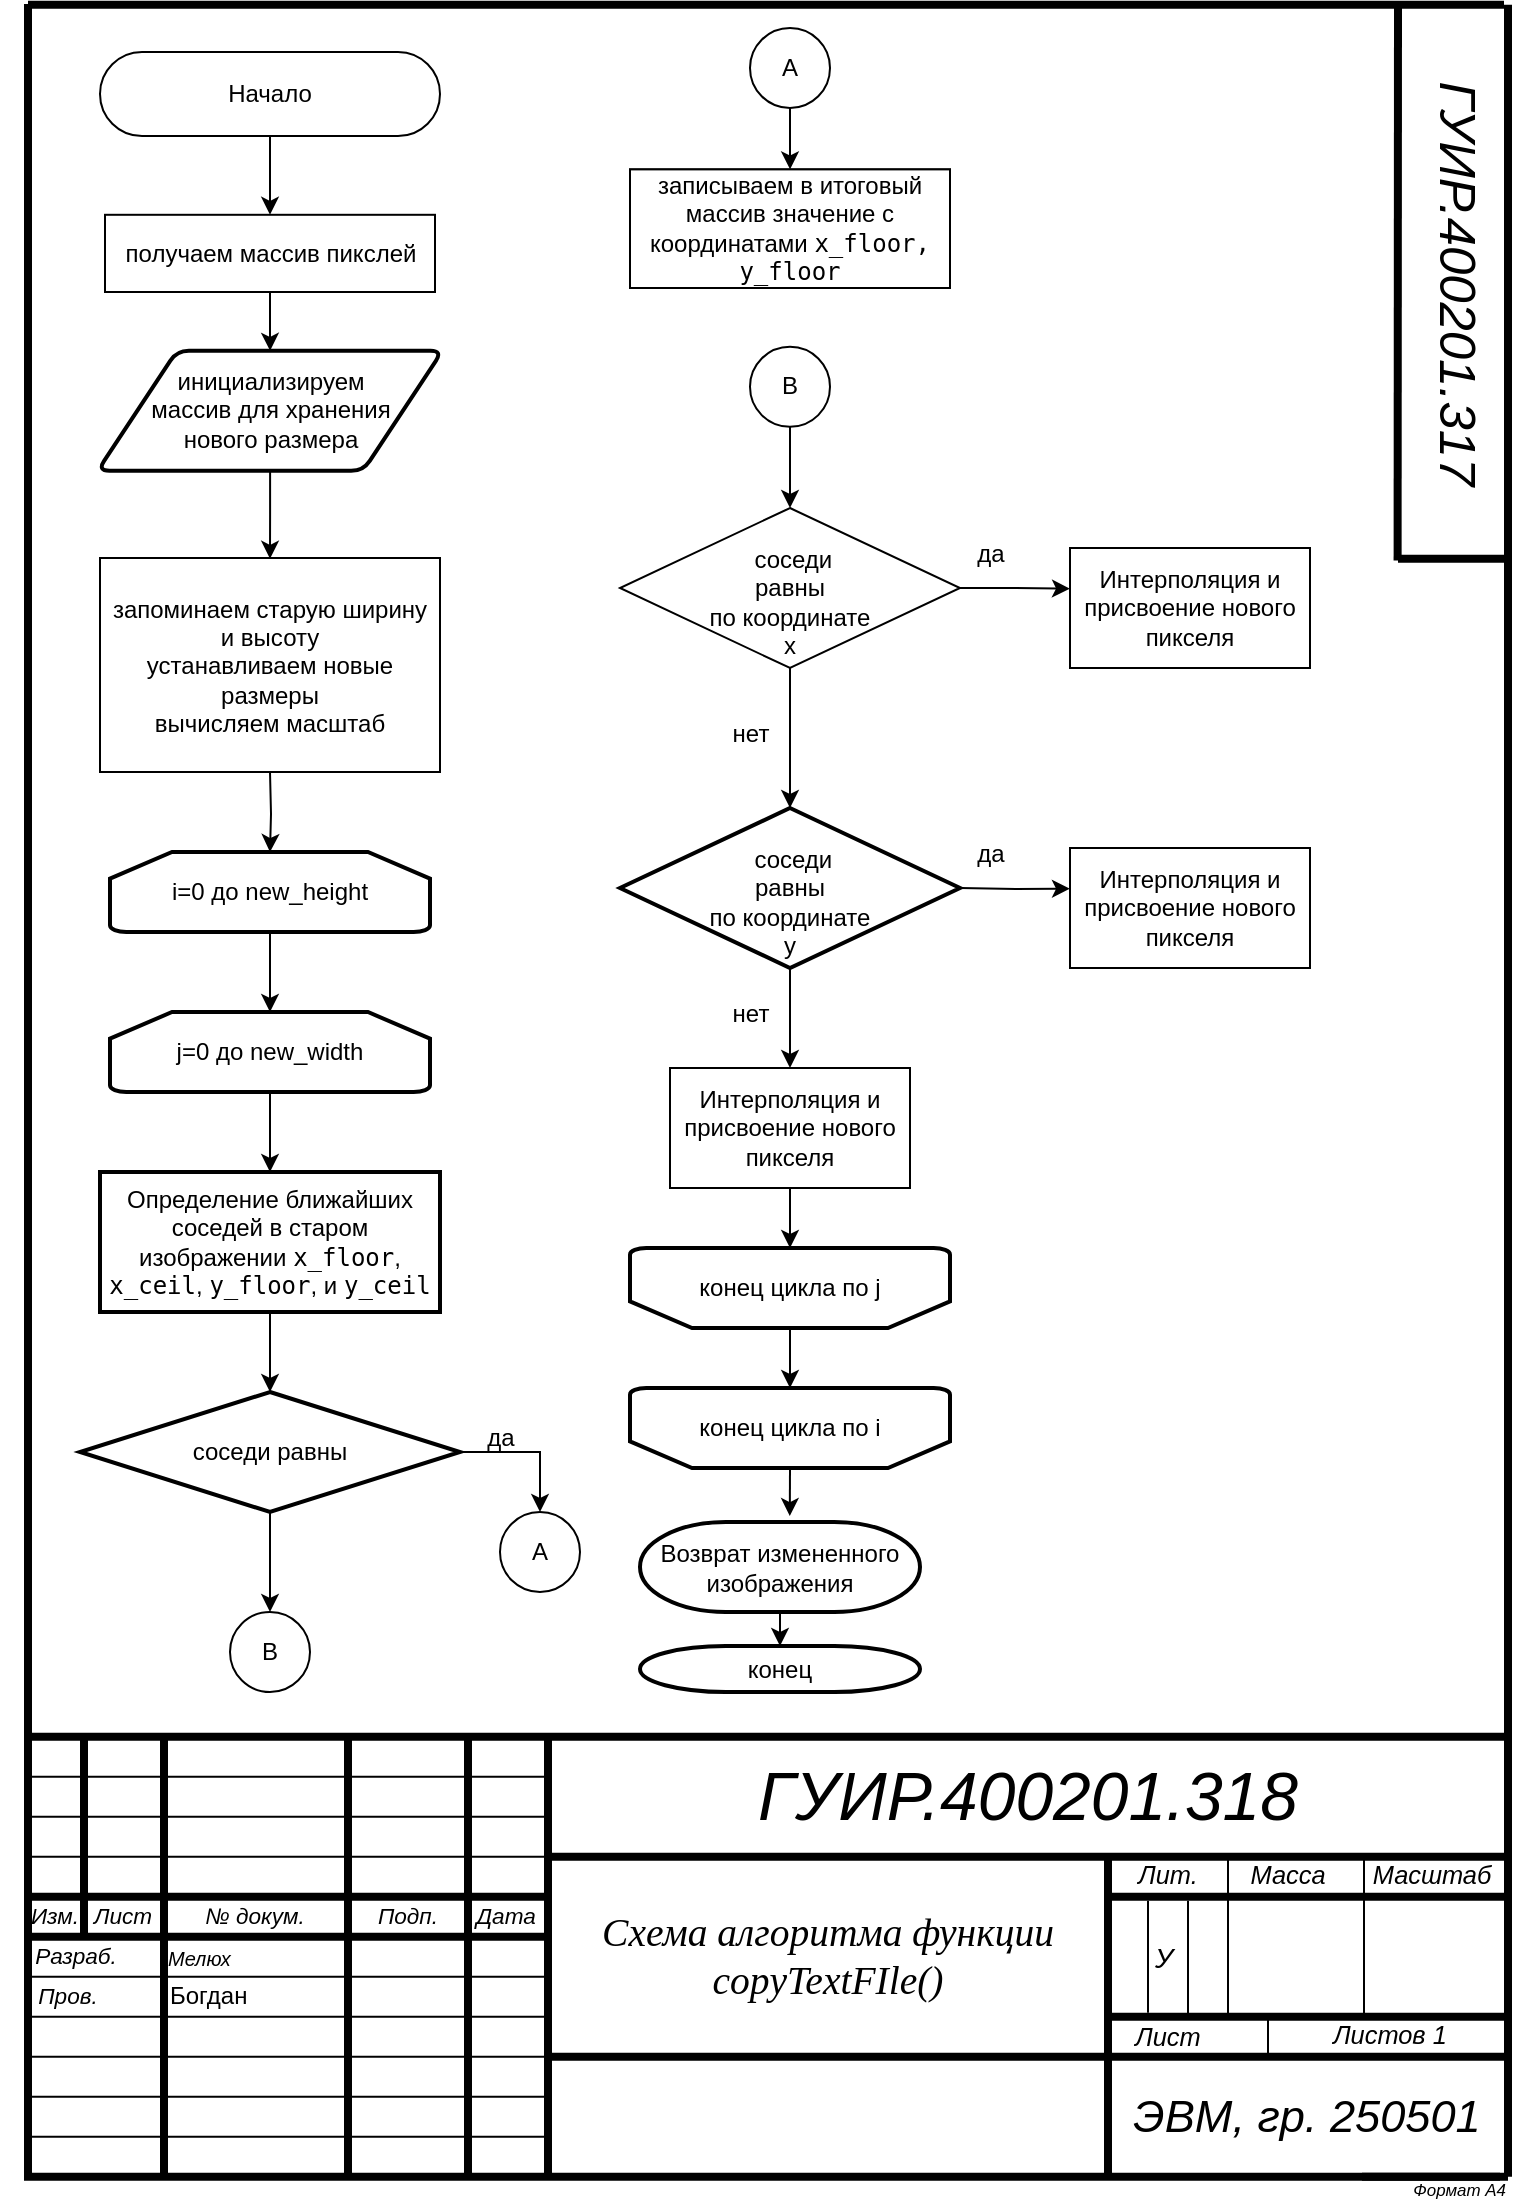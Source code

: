 <mxfile version="22.1.5" type="device">
  <diagram id="C5RBs43oDa-KdzZeNtuy" name="Page-1">
    <mxGraphModel dx="806" dy="1518" grid="1" gridSize="10" guides="1" tooltips="1" connect="1" arrows="1" fold="1" page="1" pageScale="1" pageWidth="827" pageHeight="1169" math="0" shadow="0">
      <root>
        <mxCell id="WIyWlLk6GJQsqaUBKTNV-0" />
        <mxCell id="WIyWlLk6GJQsqaUBKTNV-1" parent="WIyWlLk6GJQsqaUBKTNV-0" />
        <UserObject label="" tags="Фон" id="K28U4MVYTziw3p7p0cZl-0">
          <mxCell style="vsdxID=314;fillColor=#FFFFFF;gradientColor=none;shape=stencil(UzV2Ls5ILEhVNTIoLinKz04tz0wpyVA1dlE1MsrMy0gtyiwBslSNXVWNndPyi1LTi/JL81Ig/IJEkEoQKze/DGRCBUSfoYEBSI+RQSUq3w2iOCczD49iPErJVIjXektLPRMzfMqBDIQ/IUGELIceJkAhSHgauwIA);strokeColor=#000000;strokeWidth=4;spacingTop=-2;spacingBottom=-2;spacingLeft=-2;spacingRight=-2;points=[];labelBackgroundColor=#ffffff;rounded=0;html=1;whiteSpace=wrap;" vertex="1" parent="WIyWlLk6GJQsqaUBKTNV-1">
            <mxGeometry x="234" y="1092.4" width="740" height="220" as="geometry" />
          </mxCell>
        </UserObject>
        <UserObject label="" tags="Фон" id="K28U4MVYTziw3p7p0cZl-1">
          <mxCell style="vsdxID=315;fillColor=#FFFFFF;gradientColor=none;shape=stencil(fY9LDoAgDERP0z3SIyjeg0QUooJB/N1eSGMkJrib6bxpWsB61XJRwNkavBvVYbqgARvg3FitvAlRAQrAundeDd5ttiO/yEQmNbs9bTipx1KDsyt3LYGTsUWwYj/oExbgKN5r6JE8+14eR/Q1ihs=);strokeColor=#000000;strokeWidth=4;spacingTop=-2;spacingBottom=-2;spacingLeft=-2;spacingRight=-2;points=[];labelBackgroundColor=#ffffff;rounded=0;html=1;whiteSpace=wrap;" vertex="1" parent="WIyWlLk6GJQsqaUBKTNV-1">
            <mxGeometry x="494" y="1152.4" width="480" height="100" as="geometry" />
          </mxCell>
        </UserObject>
        <UserObject label="" tags="Фон" id="K28U4MVYTziw3p7p0cZl-2">
          <mxCell style="vsdxID=316;edgeStyle=none;startArrow=none;endArrow=none;startSize=3;endSize=3;strokeWidth=4;strokeColor=#000000;spacingTop=-2;spacingBottom=-2;spacingLeft=-2;spacingRight=-2;verticalAlign=middle;html=1;labelBackgroundColor=#ffffff;rounded=0;" edge="1" parent="WIyWlLk6GJQsqaUBKTNV-1">
            <mxGeometry relative="1" as="geometry">
              <Array as="points" />
              <mxPoint x="494" y="1252.4" as="sourcePoint" />
              <mxPoint x="494" y="1312.4" as="targetPoint" />
            </mxGeometry>
          </mxCell>
        </UserObject>
        <UserObject label="" tags="Фон" id="K28U4MVYTziw3p7p0cZl-3">
          <mxCell style="vsdxID=317;edgeStyle=none;startArrow=none;endArrow=none;startSize=3;endSize=3;strokeWidth=4;strokeColor=#000000;spacingTop=-2;spacingBottom=-2;spacingLeft=-2;spacingRight=-2;verticalAlign=middle;html=1;labelBackgroundColor=#ffffff;rounded=0;" edge="1" parent="WIyWlLk6GJQsqaUBKTNV-1">
            <mxGeometry relative="1" as="geometry">
              <Array as="points" />
              <mxPoint x="774" y="1152.4" as="sourcePoint" />
              <mxPoint x="774" y="1312.4" as="targetPoint" />
            </mxGeometry>
          </mxCell>
        </UserObject>
        <UserObject label="" tags="Фон" id="K28U4MVYTziw3p7p0cZl-4">
          <mxCell style="vsdxID=318;edgeStyle=none;startArrow=none;endArrow=none;startSize=3;endSize=3;strokeColor=#000000;spacingTop=-2;spacingBottom=-2;spacingLeft=-2;spacingRight=-2;verticalAlign=middle;html=1;labelBackgroundColor=#ffffff;rounded=0;" edge="1" parent="WIyWlLk6GJQsqaUBKTNV-1">
            <mxGeometry relative="1" as="geometry">
              <mxPoint as="offset" />
              <Array as="points" />
              <mxPoint x="234" y="1112.4" as="sourcePoint" />
              <mxPoint x="494" y="1112.4" as="targetPoint" />
            </mxGeometry>
          </mxCell>
        </UserObject>
        <UserObject label="" tags="Фон" id="K28U4MVYTziw3p7p0cZl-5">
          <mxCell style="vsdxID=319;edgeStyle=none;startArrow=none;endArrow=none;startSize=3;endSize=3;strokeColor=#000000;spacingTop=-2;spacingBottom=-2;spacingLeft=-2;spacingRight=-2;verticalAlign=middle;html=1;labelBackgroundColor=#ffffff;rounded=0;" edge="1" parent="WIyWlLk6GJQsqaUBKTNV-1">
            <mxGeometry relative="1" as="geometry">
              <mxPoint as="offset" />
              <Array as="points" />
              <mxPoint x="234" y="1132.4" as="sourcePoint" />
              <mxPoint x="494" y="1132.4" as="targetPoint" />
            </mxGeometry>
          </mxCell>
        </UserObject>
        <UserObject label="" tags="Фон" id="K28U4MVYTziw3p7p0cZl-6">
          <mxCell style="vsdxID=320;edgeStyle=none;startArrow=none;endArrow=none;startSize=3;endSize=3;strokeColor=#000000;spacingTop=-2;spacingBottom=-2;spacingLeft=-2;spacingRight=-2;verticalAlign=middle;html=1;labelBackgroundColor=#ffffff;rounded=0;" edge="1" parent="WIyWlLk6GJQsqaUBKTNV-1">
            <mxGeometry relative="1" as="geometry">
              <mxPoint as="offset" />
              <Array as="points" />
              <mxPoint x="234" y="1152.4" as="sourcePoint" />
              <mxPoint x="494" y="1152.4" as="targetPoint" />
            </mxGeometry>
          </mxCell>
        </UserObject>
        <UserObject label="" tags="Фон" id="K28U4MVYTziw3p7p0cZl-7">
          <mxCell style="vsdxID=321;edgeStyle=none;startArrow=none;endArrow=none;startSize=3;endSize=3;strokeWidth=4;strokeColor=#000000;spacingTop=-2;spacingBottom=-2;spacingLeft=-2;spacingRight=-2;verticalAlign=middle;html=1;labelBackgroundColor=#ffffff;rounded=0;" edge="1" parent="WIyWlLk6GJQsqaUBKTNV-1">
            <mxGeometry relative="1" as="geometry">
              <mxPoint as="offset" />
              <Array as="points" />
              <mxPoint x="234" y="1172.4" as="sourcePoint" />
              <mxPoint x="494" y="1172.4" as="targetPoint" />
            </mxGeometry>
          </mxCell>
        </UserObject>
        <UserObject label="" tags="Фон" id="K28U4MVYTziw3p7p0cZl-8">
          <mxCell style="vsdxID=322;edgeStyle=none;startArrow=none;endArrow=none;startSize=3;endSize=3;strokeColor=#000000;spacingTop=-2;spacingBottom=-2;spacingLeft=-2;spacingRight=-2;verticalAlign=middle;html=1;labelBackgroundColor=#ffffff;rounded=0;" edge="1" parent="WIyWlLk6GJQsqaUBKTNV-1">
            <mxGeometry relative="1" as="geometry">
              <mxPoint as="offset" />
              <Array as="points" />
              <mxPoint x="234" y="1212.4" as="sourcePoint" />
              <mxPoint x="494" y="1212.4" as="targetPoint" />
            </mxGeometry>
          </mxCell>
        </UserObject>
        <UserObject label="" tags="Фон" id="K28U4MVYTziw3p7p0cZl-9">
          <mxCell style="vsdxID=323;edgeStyle=none;startArrow=none;endArrow=none;startSize=3;endSize=3;strokeColor=#000000;spacingTop=-2;spacingBottom=-2;spacingLeft=-2;spacingRight=-2;verticalAlign=middle;html=1;labelBackgroundColor=#ffffff;rounded=0;" edge="1" parent="WIyWlLk6GJQsqaUBKTNV-1">
            <mxGeometry relative="1" as="geometry">
              <mxPoint as="offset" />
              <Array as="points" />
              <mxPoint x="234" y="1252.4" as="sourcePoint" />
              <mxPoint x="494" y="1252.4" as="targetPoint" />
            </mxGeometry>
          </mxCell>
        </UserObject>
        <UserObject label="" tags="Фон" id="K28U4MVYTziw3p7p0cZl-10">
          <mxCell style="vsdxID=324;edgeStyle=none;startArrow=none;endArrow=none;startSize=3;endSize=3;strokeWidth=4;strokeColor=#000000;spacingTop=-2;spacingBottom=-2;spacingLeft=-2;spacingRight=-2;verticalAlign=middle;html=1;labelBackgroundColor=#ffffff;rounded=0;" edge="1" parent="WIyWlLk6GJQsqaUBKTNV-1">
            <mxGeometry relative="1" as="geometry">
              <mxPoint as="offset" />
              <Array as="points" />
              <mxPoint x="234" y="1192.4" as="sourcePoint" />
              <mxPoint x="494" y="1192.4" as="targetPoint" />
            </mxGeometry>
          </mxCell>
        </UserObject>
        <UserObject label="" tags="Фон" id="K28U4MVYTziw3p7p0cZl-11">
          <mxCell style="vsdxID=325;edgeStyle=none;startArrow=none;endArrow=none;startSize=3;endSize=3;strokeColor=#000000;spacingTop=-2;spacingBottom=-2;spacingLeft=-2;spacingRight=-2;verticalAlign=middle;html=1;labelBackgroundColor=#ffffff;rounded=0;" edge="1" parent="WIyWlLk6GJQsqaUBKTNV-1">
            <mxGeometry relative="1" as="geometry">
              <mxPoint as="offset" />
              <Array as="points" />
              <mxPoint x="234" y="1232.4" as="sourcePoint" />
              <mxPoint x="494" y="1232.4" as="targetPoint" />
            </mxGeometry>
          </mxCell>
        </UserObject>
        <UserObject label="" tags="Фон" id="K28U4MVYTziw3p7p0cZl-12">
          <mxCell style="vsdxID=326;edgeStyle=none;startArrow=none;endArrow=none;startSize=3;endSize=3;strokeColor=#000000;spacingTop=-2;spacingBottom=-2;spacingLeft=-2;spacingRight=-2;verticalAlign=middle;html=1;labelBackgroundColor=#ffffff;rounded=0;" edge="1" parent="WIyWlLk6GJQsqaUBKTNV-1">
            <mxGeometry relative="1" as="geometry">
              <mxPoint as="offset" />
              <Array as="points" />
              <mxPoint x="234" y="1272.4" as="sourcePoint" />
              <mxPoint x="494" y="1272.4" as="targetPoint" />
            </mxGeometry>
          </mxCell>
        </UserObject>
        <UserObject label="" tags="Фон" id="K28U4MVYTziw3p7p0cZl-13">
          <mxCell style="vsdxID=327;edgeStyle=none;startArrow=none;endArrow=none;startSize=3;endSize=3;strokeColor=#000000;spacingTop=-2;spacingBottom=-2;spacingLeft=-2;spacingRight=-2;verticalAlign=middle;html=1;labelBackgroundColor=#ffffff;rounded=0;" edge="1" parent="WIyWlLk6GJQsqaUBKTNV-1">
            <mxGeometry relative="1" as="geometry">
              <mxPoint as="offset" />
              <Array as="points" />
              <mxPoint x="234" y="1292.4" as="sourcePoint" />
              <mxPoint x="494" y="1292.4" as="targetPoint" />
            </mxGeometry>
          </mxCell>
        </UserObject>
        <UserObject label="" tags="Фон" id="K28U4MVYTziw3p7p0cZl-14">
          <mxCell style="vsdxID=328;edgeStyle=none;startArrow=none;endArrow=none;startSize=3;endSize=3;strokeWidth=4;strokeColor=#000000;spacingTop=-2;spacingBottom=-2;spacingLeft=-2;spacingRight=-2;verticalAlign=middle;html=1;labelBackgroundColor=#ffffff;rounded=0;" edge="1" parent="WIyWlLk6GJQsqaUBKTNV-1">
            <mxGeometry relative="1" as="geometry">
              <Array as="points" />
              <mxPoint x="262" y="1092.4" as="sourcePoint" />
              <mxPoint x="262" y="1192.4" as="targetPoint" />
            </mxGeometry>
          </mxCell>
        </UserObject>
        <UserObject label="" tags="Фон" id="K28U4MVYTziw3p7p0cZl-15">
          <mxCell style="vsdxID=329;edgeStyle=none;startArrow=none;endArrow=none;startSize=3;endSize=3;strokeWidth=4;strokeColor=#000000;spacingTop=-2;spacingBottom=-2;spacingLeft=-2;spacingRight=-2;verticalAlign=middle;html=1;labelBackgroundColor=#ffffff;rounded=0;" edge="1" parent="WIyWlLk6GJQsqaUBKTNV-1">
            <mxGeometry relative="1" as="geometry">
              <Array as="points" />
              <mxPoint x="302" y="1092.4" as="sourcePoint" />
              <mxPoint x="302" y="1192.4" as="targetPoint" />
            </mxGeometry>
          </mxCell>
        </UserObject>
        <UserObject label="" tags="Фон" id="K28U4MVYTziw3p7p0cZl-16">
          <mxCell style="vsdxID=330;edgeStyle=none;startArrow=none;endArrow=none;startSize=3;endSize=3;strokeWidth=4;strokeColor=#000000;spacingTop=-2;spacingBottom=-2;spacingLeft=-2;spacingRight=-2;verticalAlign=middle;html=1;labelBackgroundColor=#ffffff;rounded=0;" edge="1" parent="WIyWlLk6GJQsqaUBKTNV-1">
            <mxGeometry relative="1" as="geometry">
              <Array as="points" />
              <mxPoint x="394" y="1092.4" as="sourcePoint" />
              <mxPoint x="394" y="1192.4" as="targetPoint" />
            </mxGeometry>
          </mxCell>
        </UserObject>
        <UserObject label="" tags="Фон" id="K28U4MVYTziw3p7p0cZl-17">
          <mxCell style="vsdxID=331;edgeStyle=none;startArrow=none;endArrow=none;startSize=3;endSize=3;strokeWidth=4;strokeColor=#000000;spacingTop=-2;spacingBottom=-2;spacingLeft=-2;spacingRight=-2;verticalAlign=middle;html=1;labelBackgroundColor=#ffffff;rounded=0;" edge="1" parent="WIyWlLk6GJQsqaUBKTNV-1">
            <mxGeometry relative="1" as="geometry">
              <Array as="points" />
              <mxPoint x="454" y="1092.4" as="sourcePoint" />
              <mxPoint x="454" y="1192.4" as="targetPoint" />
            </mxGeometry>
          </mxCell>
        </UserObject>
        <UserObject label="" tags="Фон" id="K28U4MVYTziw3p7p0cZl-18">
          <mxCell style="vsdxID=332;edgeStyle=none;startArrow=none;endArrow=none;startSize=3;endSize=3;strokeWidth=4;strokeColor=#000000;spacingTop=-2;spacingBottom=-2;spacingLeft=-2;spacingRight=-2;verticalAlign=middle;html=1;labelBackgroundColor=#ffffff;rounded=0;" edge="1" parent="WIyWlLk6GJQsqaUBKTNV-1">
            <mxGeometry relative="1" as="geometry">
              <Array as="points" />
              <mxPoint x="302" y="1192.4" as="sourcePoint" />
              <mxPoint x="302" y="1312.4" as="targetPoint" />
            </mxGeometry>
          </mxCell>
        </UserObject>
        <UserObject label="" tags="Фон" id="K28U4MVYTziw3p7p0cZl-19">
          <mxCell style="vsdxID=333;edgeStyle=none;startArrow=none;endArrow=none;startSize=3;endSize=3;strokeWidth=4;strokeColor=#000000;spacingTop=-2;spacingBottom=-2;spacingLeft=-2;spacingRight=-2;verticalAlign=middle;html=1;labelBackgroundColor=#ffffff;rounded=0;" edge="1" parent="WIyWlLk6GJQsqaUBKTNV-1">
            <mxGeometry relative="1" as="geometry">
              <Array as="points" />
              <mxPoint x="394" y="1192.4" as="sourcePoint" />
              <mxPoint x="394" y="1312.4" as="targetPoint" />
            </mxGeometry>
          </mxCell>
        </UserObject>
        <UserObject label="" tags="Фон" id="K28U4MVYTziw3p7p0cZl-20">
          <mxCell style="vsdxID=334;edgeStyle=none;startArrow=none;endArrow=none;startSize=3;endSize=3;strokeWidth=4;strokeColor=#000000;spacingTop=-2;spacingBottom=-2;spacingLeft=-2;spacingRight=-2;verticalAlign=middle;html=1;labelBackgroundColor=#ffffff;rounded=0;" edge="1" parent="WIyWlLk6GJQsqaUBKTNV-1">
            <mxGeometry relative="1" as="geometry">
              <Array as="points" />
              <mxPoint x="454" y="1192.4" as="sourcePoint" />
              <mxPoint x="454" y="1312.4" as="targetPoint" />
            </mxGeometry>
          </mxCell>
        </UserObject>
        <UserObject label="" tags="Фон" id="K28U4MVYTziw3p7p0cZl-21">
          <mxCell style="vsdxID=335;edgeStyle=none;startArrow=none;endArrow=none;startSize=3;endSize=3;strokeWidth=4;strokeColor=#000000;spacingTop=-2;spacingBottom=-2;spacingLeft=-2;spacingRight=-2;verticalAlign=middle;html=1;labelBackgroundColor=#ffffff;rounded=0;" edge="1" parent="WIyWlLk6GJQsqaUBKTNV-1">
            <mxGeometry relative="1" as="geometry">
              <mxPoint as="offset" />
              <Array as="points" />
              <mxPoint x="774" y="1172.4" as="sourcePoint" />
              <mxPoint x="974" y="1172.4" as="targetPoint" />
            </mxGeometry>
          </mxCell>
        </UserObject>
        <UserObject label="" tags="Фон" id="K28U4MVYTziw3p7p0cZl-22">
          <mxCell style="vsdxID=336;edgeStyle=none;startArrow=none;endArrow=none;startSize=3;endSize=3;strokeWidth=4;strokeColor=#000000;spacingTop=-2;spacingBottom=-2;spacingLeft=-2;spacingRight=-2;verticalAlign=middle;html=1;labelBackgroundColor=#ffffff;rounded=0;" edge="1" parent="WIyWlLk6GJQsqaUBKTNV-1">
            <mxGeometry relative="1" as="geometry">
              <mxPoint as="offset" />
              <Array as="points" />
              <mxPoint x="774" y="1232.4" as="sourcePoint" />
              <mxPoint x="974" y="1232.4" as="targetPoint" />
            </mxGeometry>
          </mxCell>
        </UserObject>
        <UserObject label="" tags="Фон" id="K28U4MVYTziw3p7p0cZl-23">
          <mxCell style="vsdxID=337;fillColor=#FFFFFF;gradientColor=none;shape=stencil(fY9LDoAgDERP0z3SIyjeg0QUooJB/N1eSGMkJrib6bxpWsB61XJRwNkavBvVYbqgARvg3FitvAlRAQrAundeDd5ttiO/yEQmNbs9bTipx1KDsyt3LYGTsUWwYj/oExbgKN5r6JE8+14eR/Q1ihs=);strokeColor=#000000;strokeWidth=4;spacingTop=-2;spacingBottom=-2;spacingLeft=-2;spacingRight=-2;points=[];labelBackgroundColor=#ffffff;rounded=0;html=1;whiteSpace=wrap;" vertex="1" parent="WIyWlLk6GJQsqaUBKTNV-1">
            <mxGeometry x="494" y="1092.4" width="480" height="60" as="geometry" />
          </mxCell>
        </UserObject>
        <UserObject label="&lt;div style=&quot;font-size: 1px&quot;&gt;&lt;font style=&quot;font-size:33.87px;font-family:Arial;color:#000000;direction:ltr;letter-spacing:0px;line-height:120%;opacity:1&quot;&gt;&lt;i&gt;ГУИР.400201&lt;/i&gt;&lt;/font&gt;&lt;font style=&quot;font-size:33.87px;font-family:Arial;color:#000000;direction:ltr;letter-spacing:0px;line-height:120%;opacity:1&quot;&gt;&lt;i&gt;.318&lt;/i&gt;&lt;/font&gt;&lt;font style=&quot;font-size:33.87px;font-family:Arial;color:#000000;direction:ltr;letter-spacing:0px;line-height:120%;opacity:1&quot;&gt;&lt;i&gt;&lt;br&gt;&lt;/i&gt;&lt;/font&gt;&lt;/div&gt;" tags="Фон" id="K28U4MVYTziw3p7p0cZl-24">
          <mxCell style="verticalAlign=middle;align=center;overflow=width;vsdxID=338;fillColor=none;gradientColor=none;shape=stencil(nZBLDoAgDERP0z3SIyjew0SURgSD+Lu9kMZoXLhwN9O+tukAlrNpJg1SzDH4QW/URgNYgZTkjA4UkwJUgGXng+6DX1zLfmoymdXo17xh5zmRJ6Q42BWCfc2oJfdAr+Yv+AP9Cb7OJ3H/2JG1HNGz/84klThPVCc=);strokeColor=none;spacingTop=-2;spacingBottom=-2;spacingLeft=-2;spacingRight=-2;points=[];labelBackgroundColor=none;rounded=0;html=1;whiteSpace=wrap;" vertex="1" parent="WIyWlLk6GJQsqaUBKTNV-1">
            <mxGeometry x="494" y="1092.4" width="480" height="60" as="geometry" />
          </mxCell>
        </UserObject>
        <UserObject label="&lt;div style=&quot;font-size: 1px&quot;&gt;&lt;font style=&quot;font-size:12.7px;font-family:Arial;color:#000000;direction:ltr;letter-spacing:0px;line-height:120%;opacity:1&quot;&gt;&lt;i&gt;Лит.&lt;br/&gt;&lt;/i&gt;&lt;/font&gt;&lt;/div&gt;" tags="Фон" id="K28U4MVYTziw3p7p0cZl-25">
          <mxCell style="verticalAlign=middle;align=center;overflow=width;vsdxID=339;fillColor=none;gradientColor=none;shape=stencil(nZBLDoAgDERP0z3SIyjew0SURgSD+Lu9kMZoXLhwN9O+tukAlrNpJg1SzDH4QW/URgNYgZTkjA4UkwJUgGXng+6DX1zLfmoymdXo17xh5zmRJ6Q42BWCfc2oJfdAr+Yv+AP9Cb7OJ3H/2JG1HNGz/84klThPVCc=);strokeColor=none;spacingTop=-2;spacingBottom=-2;spacingLeft=-2;spacingRight=-2;points=[];labelBackgroundColor=none;rounded=0;html=1;whiteSpace=wrap;" vertex="1" parent="WIyWlLk6GJQsqaUBKTNV-1">
            <mxGeometry x="774" y="1152.4" width="60" height="20" as="geometry" />
          </mxCell>
        </UserObject>
        <UserObject label="&lt;div style=&quot;font-size: 1px&quot;&gt;&lt;font style=&quot;font-size:12.7px;font-family:Arial;color:#000000;direction:ltr;letter-spacing:0px;line-height:120%;opacity:1&quot;&gt;&lt;i&gt;Масса&lt;br/&gt;&lt;/i&gt;&lt;/font&gt;&lt;/div&gt;" tags="Фон" id="K28U4MVYTziw3p7p0cZl-26">
          <mxCell style="verticalAlign=middle;align=center;overflow=width;vsdxID=340;fillColor=none;gradientColor=none;shape=stencil(nZBLDoAgDERP0z3SIyjew0SURgSD+Lu9kMZoXLhwN9O+tukAlrNpJg1SzDH4QW/URgNYgZTkjA4UkwJUgGXng+6DX1zLfmoymdXo17xh5zmRJ6Q42BWCfc2oJfdAr+Yv+AP9Cb7OJ3H/2JG1HNGz/84klThPVCc=);strokeColor=none;spacingTop=-2;spacingBottom=-2;spacingLeft=-2;spacingRight=-2;points=[];labelBackgroundColor=none;rounded=0;html=1;whiteSpace=wrap;" vertex="1" parent="WIyWlLk6GJQsqaUBKTNV-1">
            <mxGeometry x="834" y="1152.4" width="60" height="20" as="geometry" />
          </mxCell>
        </UserObject>
        <UserObject label="&lt;div style=&quot;font-size: 1px&quot;&gt;&lt;font style=&quot;font-size:12.7px;font-family:Arial;color:#000000;direction:ltr;letter-spacing:0px;line-height:120%;opacity:1&quot;&gt;&lt;i&gt;Масштаб&lt;br/&gt;&lt;/i&gt;&lt;/font&gt;&lt;/div&gt;" tags="Фон" id="K28U4MVYTziw3p7p0cZl-27">
          <mxCell style="verticalAlign=middle;align=center;overflow=width;vsdxID=341;fillColor=none;gradientColor=none;shape=stencil(nZBLDoAgDERP0z3SIyjew0SURgSD+Lu9kMZoXLhwN9O+tukAlrNpJg1SzDH4QW/URgNYgZTkjA4UkwJUgGXng+6DX1zLfmoymdXo17xh5zmRJ6Q42BWCfc2oJfdAr+Yv+AP9Cb7OJ3H/2JG1HNGz/84klThPVCc=);strokeColor=none;spacingTop=-2;spacingBottom=-2;spacingLeft=-2;spacingRight=-2;points=[];labelBackgroundColor=none;rounded=0;html=1;whiteSpace=wrap;" vertex="1" parent="WIyWlLk6GJQsqaUBKTNV-1">
            <mxGeometry x="896" y="1154.4" width="80" height="16" as="geometry" />
          </mxCell>
        </UserObject>
        <UserObject label="&lt;div style=&quot;font-size: 1px&quot;&gt;&lt;font style=&quot;font-size:12.7px;font-family:Arial;color:#000000;direction:ltr;letter-spacing:0px;line-height:120%;opacity:1&quot;&gt;&lt;i&gt;Лист&lt;/i&gt;&lt;/font&gt;&lt;font style=&quot;font-size:12.7px;font-family:Arial;color:#000000;direction:ltr;letter-spacing:0px;line-height:120%;opacity:1&quot;&gt;&lt;i&gt; &lt;/i&gt;&lt;/font&gt;&lt;font style=&quot;font-size:12.7px;font-family:Arial;color:#000000;direction:ltr;letter-spacing:0px;line-height:120%;opacity:1&quot;&gt;&lt;i&gt;&lt;br/&gt;&lt;/i&gt;&lt;/font&gt;&lt;/div&gt;" tags="Фон" id="K28U4MVYTziw3p7p0cZl-28">
          <mxCell style="verticalAlign=middle;align=center;overflow=width;vsdxID=343;fillColor=none;gradientColor=none;shape=stencil(nZBLDoAgDERP0z3SIyjew0SURgSD+Lu9kMZoXLhwN9O+tukAlrNpJg1SzDH4QW/URgNYgZTkjA4UkwJUgGXng+6DX1zLfmoymdXo17xh5zmRJ6Q42BWCfc2oJfdAr+Yv+AP9Cb7OJ3H/2JG1HNGz/84klThPVCc=);strokeColor=none;spacingTop=-2;spacingBottom=-2;spacingLeft=-2;spacingRight=-2;points=[];labelBackgroundColor=none;rounded=0;html=1;whiteSpace=wrap;" vertex="1" parent="WIyWlLk6GJQsqaUBKTNV-1">
            <mxGeometry x="774" y="1234.4" width="60" height="18" as="geometry" />
          </mxCell>
        </UserObject>
        <UserObject label="" tags="Фон" id="K28U4MVYTziw3p7p0cZl-29">
          <mxCell style="vsdxID=344;edgeStyle=none;startArrow=none;endArrow=none;startSize=3;endSize=3;strokeColor=#000000;spacingTop=-2;spacingBottom=-2;spacingLeft=-2;spacingRight=-2;verticalAlign=middle;html=1;labelBackgroundColor=#ffffff;rounded=0;" edge="1" parent="WIyWlLk6GJQsqaUBKTNV-1">
            <mxGeometry relative="1" as="geometry">
              <Array as="points" />
              <mxPoint x="902" y="1152.4" as="sourcePoint" />
              <mxPoint x="902" y="1232.4" as="targetPoint" />
            </mxGeometry>
          </mxCell>
        </UserObject>
        <UserObject label="" tags="Фон" id="K28U4MVYTziw3p7p0cZl-30">
          <mxCell style="vsdxID=345;edgeStyle=none;startArrow=none;endArrow=none;startSize=3;endSize=3;strokeColor=#000000;spacingTop=-2;spacingBottom=-2;spacingLeft=-2;spacingRight=-2;verticalAlign=middle;html=1;labelBackgroundColor=#ffffff;rounded=0;" edge="1" parent="WIyWlLk6GJQsqaUBKTNV-1">
            <mxGeometry relative="1" as="geometry">
              <Array as="points" />
              <mxPoint x="854" y="1232.4" as="sourcePoint" />
              <mxPoint x="854" y="1252.4" as="targetPoint" />
            </mxGeometry>
          </mxCell>
        </UserObject>
        <UserObject label="" tags="Фон" id="K28U4MVYTziw3p7p0cZl-31">
          <mxCell style="vsdxID=346;edgeStyle=none;startArrow=none;endArrow=none;startSize=3;endSize=3;strokeColor=#000000;spacingTop=-2;spacingBottom=-2;spacingLeft=-2;spacingRight=-2;verticalAlign=middle;html=1;labelBackgroundColor=#ffffff;rounded=0;" edge="1" parent="WIyWlLk6GJQsqaUBKTNV-1">
            <mxGeometry relative="1" as="geometry">
              <Array as="points" />
              <mxPoint x="834" y="1152.4" as="sourcePoint" />
              <mxPoint x="834" y="1232.4" as="targetPoint" />
            </mxGeometry>
          </mxCell>
        </UserObject>
        <UserObject label="&lt;div style=&quot;font-size: 1px&quot;&gt;&lt;font style=&quot;font-size:12.7px;font-family:Arial;color:#000000;direction:ltr;letter-spacing:0px;line-height:120%;opacity:1&quot;&gt;&lt;i&gt;Листов    &lt;/i&gt;&lt;/font&gt;&lt;font style=&quot;font-size:12.7px;font-family:Arial;color:#000000;direction:ltr;letter-spacing:0px;line-height:120%;opacity:1&quot;&gt;&lt;i&gt;1&lt;br/&gt;&lt;/i&gt;&lt;/font&gt;&lt;/div&gt;" tags="Фон" id="K28U4MVYTziw3p7p0cZl-32">
          <mxCell style="verticalAlign=middle;align=center;overflow=width;vsdxID=347;fillColor=none;gradientColor=none;shape=stencil(nZBLDoAgDERP0z3SIyjew0SURgSD+Lu9kMZoXLhwN9O+tukAlrNpJg1SzDH4QW/URgNYgZTkjA4UkwJUgGXng+6DX1zLfmoymdXo17xh5zmRJ6Q42BWCfc2oJfdAr+Yv+AP9Cb7OJ3H/2JG1HNGz/84klThPVCc=);strokeColor=none;spacingTop=-2;spacingBottom=-2;spacingLeft=-2;spacingRight=-2;points=[];labelBackgroundColor=none;rounded=0;html=1;whiteSpace=wrap;" vertex="1" parent="WIyWlLk6GJQsqaUBKTNV-1">
            <mxGeometry x="856" y="1232.4" width="118" height="20" as="geometry" />
          </mxCell>
        </UserObject>
        <UserObject label="&lt;div style=&quot;font-size: 1px&quot;&gt;&lt;font style=&quot;font-size:22.58px;font-family:Arial;color:#000000;direction:ltr;letter-spacing:0px;line-height:120%;opacity:1&quot;&gt;&lt;i&gt;ЭВМ, гр. 250501&lt;/i&gt;&lt;/font&gt;&lt;font style=&quot;font-size:22.58px;font-family:Arial;color:#000000;direction:ltr;letter-spacing:0px;line-height:120%;opacity:1&quot;&gt;&lt;i&gt;&lt;br&gt;&lt;/i&gt;&lt;/font&gt;&lt;/div&gt;" tags="Фон" id="K28U4MVYTziw3p7p0cZl-33">
          <mxCell style="verticalAlign=middle;align=center;overflow=width;vsdxID=348;fillColor=none;gradientColor=none;shape=stencil(nZBLDoAgDERP0z3SIyjew0SURgSD+Lu9kMZoXLhwN9O+tukAlrNpJg1SzDH4QW/URgNYgZTkjA4UkwJUgGXng+6DX1zLfmoymdXo17xh5zmRJ6Q42BWCfc2oJfdAr+Yv+AP9Cb7OJ3H/2JG1HNGz/84klThPVCc=);strokeColor=none;spacingTop=-2;spacingBottom=-2;spacingLeft=-2;spacingRight=-2;points=[[0.64,1,0],[1,1,0]];labelBackgroundColor=none;rounded=0;html=1;whiteSpace=wrap;" vertex="1" parent="WIyWlLk6GJQsqaUBKTNV-1">
            <mxGeometry x="774" y="1252.4" width="199" height="60" as="geometry" />
          </mxCell>
        </UserObject>
        <UserObject label="&lt;div style=&quot;font-size: 1px&quot;&gt;&lt;font style=&quot;font-size:11.29px;font-family:Arial;color:#000000;direction:ltr;letter-spacing:0px;line-height:120%;opacity:1&quot;&gt;&lt;i&gt;Изм&lt;/i&gt;&lt;/font&gt;&lt;font style=&quot;font-size:11.29px;font-family:Arial;color:#000000;direction:ltr;letter-spacing:0px;line-height:120%;opacity:1&quot;&gt;&lt;i&gt;.&lt;br/&gt;&lt;/i&gt;&lt;/font&gt;&lt;/div&gt;" tags="Фон" id="K28U4MVYTziw3p7p0cZl-34">
          <mxCell style="verticalAlign=middle;align=center;overflow=width;vsdxID=349;fillColor=none;gradientColor=none;shape=stencil(nZBLDoAgDERP0z3SIyjew0SURgSD+Lu9kMZoXLhwN9O+tukAlrNpJg1SzDH4QW/URgNYgZTkjA4UkwJUgGXng+6DX1zLfmoymdXo17xh5zmRJ6Q42BWCfc2oJfdAr+Yv+AP9Cb7OJ3H/2JG1HNGz/84klThPVCc=);strokeColor=none;spacingTop=-2;spacingBottom=-2;spacingLeft=-2;spacingRight=-2;points=[];labelBackgroundColor=none;rounded=0;html=1;whiteSpace=wrap;" vertex="1" parent="WIyWlLk6GJQsqaUBKTNV-1">
            <mxGeometry x="234" y="1172.4" width="27" height="20" as="geometry" />
          </mxCell>
        </UserObject>
        <UserObject label="&lt;div style=&quot;font-size: 1px&quot;&gt;&lt;font style=&quot;font-size:11.29px;font-family:Arial;color:#000000;direction:ltr;letter-spacing:0px;line-height:120%;opacity:1&quot;&gt;&lt;i&gt;Лист&lt;br/&gt;&lt;/i&gt;&lt;/font&gt;&lt;/div&gt;" tags="Фон" id="K28U4MVYTziw3p7p0cZl-35">
          <mxCell style="verticalAlign=middle;align=center;overflow=width;vsdxID=350;fillColor=none;gradientColor=none;shape=stencil(nZBLDoAgDERP0z3SIyjew0SURgSD+Lu9kMZoXLhwN9O+tukAlrNpJg1SzDH4QW/URgNYgZTkjA4UkwJUgGXng+6DX1zLfmoymdXo17xh5zmRJ6Q42BWCfc2oJfdAr+Yv+AP9Cb7OJ3H/2JG1HNGz/84klThPVCc=);strokeColor=none;spacingTop=-2;spacingBottom=-2;spacingLeft=-2;spacingRight=-2;points=[];labelBackgroundColor=none;rounded=0;html=1;whiteSpace=wrap;" vertex="1" parent="WIyWlLk6GJQsqaUBKTNV-1">
            <mxGeometry x="262" y="1172.4" width="39" height="20" as="geometry" />
          </mxCell>
        </UserObject>
        <UserObject label="&lt;div style=&quot;font-size: 1px&quot;&gt;&lt;font style=&quot;font-size:11.29px;font-family:Arial;color:#000000;direction:ltr;letter-spacing:0px;line-height:120%;opacity:1&quot;&gt;&lt;i&gt;№ докум.&lt;br/&gt;&lt;/i&gt;&lt;/font&gt;&lt;/div&gt;" tags="Фон" id="K28U4MVYTziw3p7p0cZl-36">
          <mxCell style="verticalAlign=middle;align=center;overflow=width;vsdxID=351;fillColor=none;gradientColor=none;shape=stencil(nZBLDoAgDERP0z3SIyjew0SURgSD+Lu9kMZoXLhwN9O+tukAlrNpJg1SzDH4QW/URgNYgZTkjA4UkwJUgGXng+6DX1zLfmoymdXo17xh5zmRJ6Q42BWCfc2oJfdAr+Yv+AP9Cb7OJ3H/2JG1HNGz/84klThPVCc=);strokeColor=none;strokeWidth=4;spacingTop=-2;spacingBottom=-2;spacingLeft=-2;spacingRight=-2;points=[];labelBackgroundColor=none;rounded=0;html=1;whiteSpace=wrap;" vertex="1" parent="WIyWlLk6GJQsqaUBKTNV-1">
            <mxGeometry x="302" y="1172.4" width="91" height="20" as="geometry" />
          </mxCell>
        </UserObject>
        <UserObject label="&lt;div style=&quot;font-size: 1px&quot;&gt;&lt;font style=&quot;font-size:11.29px;font-family:Arial;color:#000000;direction:ltr;letter-spacing:0px;line-height:120%;opacity:1&quot;&gt;&lt;i&gt;Подп.&lt;br/&gt;&lt;/i&gt;&lt;/font&gt;&lt;/div&gt;" tags="Фон" id="K28U4MVYTziw3p7p0cZl-37">
          <mxCell style="verticalAlign=middle;align=center;overflow=width;vsdxID=352;fillColor=none;gradientColor=none;shape=stencil(nZBLDoAgDERP0z3SIyjew0SURgSD+Lu9kMZoXLhwN9O+tukAlrNpJg1SzDH4QW/URgNYgZTkjA4UkwJUgGXng+6DX1zLfmoymdXo17xh5zmRJ6Q42BWCfc2oJfdAr+Yv+AP9Cb7OJ3H/2JG1HNGz/84klThPVCc=);strokeColor=none;strokeWidth=4;spacingTop=-2;spacingBottom=-2;spacingLeft=-2;spacingRight=-2;points=[];labelBackgroundColor=none;rounded=0;html=1;whiteSpace=wrap;" vertex="1" parent="WIyWlLk6GJQsqaUBKTNV-1">
            <mxGeometry x="394" y="1172.4" width="60" height="20" as="geometry" />
          </mxCell>
        </UserObject>
        <UserObject label="&lt;div style=&quot;font-size: 1px&quot;&gt;&lt;font style=&quot;font-size:11.29px;font-family:Arial;color:#000000;direction:ltr;letter-spacing:0px;line-height:120%;opacity:1&quot;&gt;&lt;i&gt;Дата&lt;br/&gt;&lt;/i&gt;&lt;/font&gt;&lt;/div&gt;" tags="Фон" id="K28U4MVYTziw3p7p0cZl-38">
          <mxCell style="verticalAlign=middle;align=center;overflow=width;vsdxID=353;fillColor=none;gradientColor=none;shape=stencil(nZBLDoAgDERP0z3SIyjew0SURgSD+Lu9kMZoXLhwN9O+tukAlrNpJg1SzDH4QW/URgNYgZTkjA4UkwJUgGXng+6DX1zLfmoymdXo17xh5zmRJ6Q42BWCfc2oJfdAr+Yv+AP9Cb7OJ3H/2JG1HNGz/84klThPVCc=);strokeColor=none;strokeWidth=4;spacingTop=-2;spacingBottom=-2;spacingLeft=-2;spacingRight=-2;points=[];labelBackgroundColor=none;rounded=0;html=1;whiteSpace=wrap;" vertex="1" parent="WIyWlLk6GJQsqaUBKTNV-1">
            <mxGeometry x="453" y="1172.4" width="40" height="19" as="geometry" />
          </mxCell>
        </UserObject>
        <UserObject label="&lt;div style=&quot;font-size: 1px&quot;&gt;&lt;font style=&quot;font-size:11.29px;font-family:Arial;color:#000000;direction:ltr;letter-spacing:0px;line-height:120%;opacity:1&quot;&gt;&lt;i&gt;Разраб.&lt;br/&gt;&lt;/i&gt;&lt;/font&gt;&lt;/div&gt;" tags="Фон" id="K28U4MVYTziw3p7p0cZl-39">
          <mxCell style="verticalAlign=middle;align=center;overflow=width;vsdxID=354;fillColor=none;gradientColor=none;shape=stencil(nZBLDoAgDERP0z3SIyjew0SURgSD+Lu9kMZoXLhwN9O+tukAlrNpJg1SzDH4QW/URgNYgZTkjA4UkwJUgGXng+6DX1zLfmoymdXo17xh5zmRJ6Q42BWCfc2oJfdAr+Yv+AP9Cb7OJ3H/2JG1HNGz/84klThPVCc=);strokeColor=none;spacingTop=-2;spacingBottom=-2;spacingLeft=-2;spacingRight=-2;points=[];labelBackgroundColor=none;rounded=0;html=1;whiteSpace=wrap;" vertex="1" parent="WIyWlLk6GJQsqaUBKTNV-1">
            <mxGeometry x="224" y="1192.4" width="68" height="20" as="geometry" />
          </mxCell>
        </UserObject>
        <UserObject label="&lt;div style=&quot;font-size: 1px&quot;&gt;&lt;font style=&quot;font-size:11.29px;font-family:Arial;color:#000000;direction:ltr;letter-spacing:0px;line-height:120%;opacity:1&quot;&gt;&lt;i&gt;Пров.&lt;br/&gt;&lt;/i&gt;&lt;/font&gt;&lt;/div&gt;" tags="Фон" id="K28U4MVYTziw3p7p0cZl-40">
          <mxCell style="verticalAlign=middle;align=center;overflow=width;vsdxID=355;fillColor=none;gradientColor=none;shape=stencil(nZBLDoAgDERP0z3SIyjew0SURgSD+Lu9kMZoXLhwN9O+tukAlrNpJg1SzDH4QW/URgNYgZTkjA4UkwJUgGXng+6DX1zLfmoymdXo17xh5zmRJ6Q42BWCfc2oJfdAr+Yv+AP9Cb7OJ3H/2JG1HNGz/84klThPVCc=);strokeColor=none;spacingTop=-2;spacingBottom=-2;spacingLeft=-2;spacingRight=-2;points=[];labelBackgroundColor=none;rounded=0;html=1;whiteSpace=wrap;" vertex="1" parent="WIyWlLk6GJQsqaUBKTNV-1">
            <mxGeometry x="220" y="1212.4" width="68" height="20" as="geometry" />
          </mxCell>
        </UserObject>
        <UserObject label="Богдан" tags="Фон" id="K28U4MVYTziw3p7p0cZl-41">
          <mxCell style="verticalAlign=middle;align=left;overflow=width;vsdxID=357;fillColor=none;gradientColor=none;shape=stencil(nZBLDoAgDERP0z3SIyjew0SURgSD+Lu9kMZoXLhwN9O+tukAlrNpJg1SzDH4QW/URgNYgZTkjA4UkwJUgGXng+6DX1zLfmoymdXo17xh5zmRJ6Q42BWCfc2oJfdAr+Yv+AP9Cb7OJ3H/2JG1HNGz/84klThPVCc=);strokeColor=none;spacingTop=-2;spacingBottom=-2;spacingLeft=-2;spacingRight=-2;points=[];labelBackgroundColor=none;rounded=0;html=1;whiteSpace=wrap;" vertex="1" parent="WIyWlLk6GJQsqaUBKTNV-1">
            <mxGeometry x="305" y="1212.4" width="91" height="20" as="geometry" />
          </mxCell>
        </UserObject>
        <UserObject label="" tags="Фон" id="K28U4MVYTziw3p7p0cZl-42">
          <mxCell style="vsdxID=359;edgeStyle=none;startArrow=none;endArrow=none;startSize=3;endSize=3;strokeWidth=4;spacingTop=-2;spacingBottom=-2;spacingLeft=-2;spacingRight=-2;verticalAlign=middle;html=1;labelBackgroundColor=#ffffff;rounded=0;" edge="1" parent="WIyWlLk6GJQsqaUBKTNV-1">
            <mxGeometry relative="1" as="geometry">
              <mxPoint as="offset" />
              <Array as="points" />
              <mxPoint x="234" y="226.4" as="sourcePoint" />
              <mxPoint x="972" y="226.4" as="targetPoint" />
            </mxGeometry>
          </mxCell>
        </UserObject>
        <UserObject label="" tags="Фон" id="K28U4MVYTziw3p7p0cZl-43">
          <mxCell style="vsdxID=361;edgeStyle=none;startArrow=none;endArrow=none;startSize=3;endSize=3;strokeWidth=4;spacingTop=-2;spacingBottom=-2;spacingLeft=-2;spacingRight=-2;verticalAlign=middle;html=1;labelBackgroundColor=#ffffff;rounded=0;" edge="1" parent="WIyWlLk6GJQsqaUBKTNV-1">
            <mxGeometry relative="1" as="geometry">
              <Array as="points" />
              <mxPoint x="974" y="1092.4" as="sourcePoint" />
              <mxPoint x="974" y="226.4" as="targetPoint" />
            </mxGeometry>
          </mxCell>
        </UserObject>
        <UserObject label="" tags="Фон" id="K28U4MVYTziw3p7p0cZl-44">
          <mxCell style="vsdxID=363;edgeStyle=none;startArrow=none;endArrow=none;startSize=3;endSize=3;strokeWidth=4;spacingTop=-2;spacingBottom=-2;spacingLeft=-2;spacingRight=-2;verticalAlign=middle;html=1;labelBackgroundColor=#ffffff;rounded=0;" edge="1" parent="WIyWlLk6GJQsqaUBKTNV-1">
            <mxGeometry relative="1" as="geometry">
              <Array as="points" />
              <mxPoint x="919" y="503.4" as="sourcePoint" />
              <mxPoint x="974" y="503.4" as="targetPoint" />
            </mxGeometry>
          </mxCell>
        </UserObject>
        <UserObject label="&lt;div style=&quot;font-size: 1px&quot;&gt;&lt;font style=&quot;font-size:25.4px;font-family:Arial;color:#000000;direction:ltr;letter-spacing:0px;line-height:120%;opacity:1&quot;&gt;&lt;i&gt;ГУИР.400201&lt;/i&gt;&lt;/font&gt;&lt;font style=&quot;font-size:25.4px;font-family:Arial;color:#000000;direction:ltr;letter-spacing:0px;line-height:120%;opacity:1&quot;&gt;&lt;i&gt;.317&lt;/i&gt;&lt;/font&gt;&lt;/div&gt;&lt;div style=&quot;font-size: 1px&quot;&gt;&lt;font style=&quot;font-size:25.4px;font-family:Arial;color:#000000;direction:ltr;letter-spacing:0px;line-height:120%;opacity:1&quot;&gt;&lt;i&gt;&lt;br&gt;&lt;/i&gt;&lt;/font&gt;&lt;/div&gt;" tags="Фон" id="K28U4MVYTziw3p7p0cZl-45">
          <mxCell style="verticalAlign=middle;align=center;overflow=width;vsdxID=364;rotation=90;fillColor=none;gradientColor=none;shape=stencil(nZBLDoAgDERP0z3SIyjew0SURgSD+Lu9kMZoXLhwN9O+tukAlrNpJg1SzDH4QW/URgNYgZTkjA4UkwJUgGXng+6DX1zLfmoymdXo17xh5zmRJ6Q42BWCfc2oJfdAr+Yv+AP9Cb7OJ3H/2JG1HNGz/84klThPVCc=);strokeColor=none;spacingTop=-2;spacingBottom=-2;spacingLeft=-2;spacingRight=-2;points=[];labelBackgroundColor=none;rounded=0;html=1;whiteSpace=wrap;" vertex="1" parent="WIyWlLk6GJQsqaUBKTNV-1">
            <mxGeometry x="795.5" y="331.4" width="276" height="68" as="geometry" />
          </mxCell>
        </UserObject>
        <UserObject label="&lt;div style=&quot;&quot;&gt;&lt;p style=&quot;text-align: center; margin: 0px; text-indent: 0px; vertical-align: middle; direction: ltr;&quot;&gt;&lt;font face=&quot;Arial-ItalicMT&quot;&gt;&lt;span style=&quot;font-size: 19.76px;&quot;&gt;&lt;i&gt;Схема алгоритма функции&lt;/i&gt;&lt;/span&gt;&lt;/font&gt;&lt;/p&gt;&lt;p style=&quot;text-align: center; margin: 0px; text-indent: 0px; vertical-align: middle; direction: ltr;&quot;&gt;&lt;font face=&quot;Arial-ItalicMT&quot;&gt;&lt;span style=&quot;font-size: 19.76px;&quot;&gt;&lt;i&gt;copyTextFIle()&lt;/i&gt;&lt;/span&gt;&lt;/font&gt;&lt;/p&gt;&lt;/div&gt;" tags="Фон" id="K28U4MVYTziw3p7p0cZl-46">
          <mxCell style="verticalAlign=middle;align=center;overflow=width;vsdxID=409;fillColor=none;gradientColor=none;shape=stencil(nZBLDoAgDERP0z3SIyjew0SURgSD+Lu9kMZoXLhwN9O+tukAlrNpJg1SzDH4QW/URgNYgZTkjA4UkwJUgGXng+6DX1zLfmoymdXo17xh5zmRJ6Q42BWCfc2oJfdAr+Yv+AP9Cb7OJ3H/2JG1HNGz/84klThPVCc=);strokeColor=none;spacingTop=-2;spacingBottom=-2;spacingLeft=-2;spacingRight=-2;points=[];labelBackgroundColor=none;rounded=0;html=1;whiteSpace=wrap;" vertex="1" parent="WIyWlLk6GJQsqaUBKTNV-1">
            <mxGeometry x="494" y="1153.4" width="280" height="98" as="geometry" />
          </mxCell>
        </UserObject>
        <UserObject label="&lt;div style=&quot;font-size: 1px&quot;&gt;&lt;font style=&quot;font-size:14.11px;font-family:Arial;color:#000000;direction:ltr;letter-spacing:0px;line-height:120%;opacity:1&quot;&gt;&lt;i&gt;&lt;br&gt;&lt;/i&gt;&lt;/font&gt;&lt;/div&gt;" tags="Фон" id="K28U4MVYTziw3p7p0cZl-47">
          <mxCell style="verticalAlign=middle;align=center;overflow=width;vsdxID=695;fillColor=none;gradientColor=none;shape=stencil(nZBLDoAgDERP0z3SIyjew0SURgSD+Lu9kMZoXLhwN9O+tukAlrNpJg1SzDH4QW/URgNYgZTkjA4UkwJUgGXng+6DX1zLfmoymdXo17xh5zmRJ6Q42BWCfc2oJfdAr+Yv+AP9Cb7OJ3H/2JG1HNGz/84klThPVCc=);strokeColor=none;spacingTop=-2;spacingBottom=-2;spacingLeft=-2;spacingRight=-2;points=[];labelBackgroundColor=none;rounded=0;html=1;whiteSpace=wrap;" vertex="1" parent="WIyWlLk6GJQsqaUBKTNV-1">
            <mxGeometry x="895" y="1172.4" width="77" height="61" as="geometry" />
          </mxCell>
        </UserObject>
        <UserObject label="" tags="Фон" id="K28U4MVYTziw3p7p0cZl-48">
          <mxCell style="vsdxID=1512;edgeStyle=none;startArrow=none;endArrow=none;startSize=3;endSize=3;spacingTop=-2;spacingBottom=-2;spacingLeft=-2;spacingRight=-2;verticalAlign=middle;html=1;labelBackgroundColor=#ffffff;rounded=0;" edge="1" parent="WIyWlLk6GJQsqaUBKTNV-1">
            <mxGeometry relative="1" as="geometry">
              <Array as="points" />
              <mxPoint x="794" y="1174.4" as="sourcePoint" />
              <mxPoint x="794" y="1230.4" as="targetPoint" />
            </mxGeometry>
          </mxCell>
        </UserObject>
        <UserObject label="" tags="Фон" id="K28U4MVYTziw3p7p0cZl-49">
          <mxCell style="vsdxID=1513;edgeStyle=none;startArrow=none;endArrow=none;startSize=3;endSize=3;spacingTop=-2;spacingBottom=-2;spacingLeft=-2;spacingRight=-2;verticalAlign=middle;html=1;labelBackgroundColor=#ffffff;rounded=0;" edge="1" parent="WIyWlLk6GJQsqaUBKTNV-1">
            <mxGeometry relative="1" as="geometry">
              <Array as="points" />
              <mxPoint x="814" y="1174.4" as="sourcePoint" />
              <mxPoint x="814" y="1231.4" as="targetPoint" />
            </mxGeometry>
          </mxCell>
        </UserObject>
        <UserObject label="&lt;div style=&quot;font-size: 1px&quot;&gt;&lt;p style=&quot;text-align:left;margin-left:0;margin-right:0;margin-top:0px;margin-bottom:0px;text-indent:0;vertical-align:middle;direction:ltr;&quot;&gt;&lt;i style=&quot;font-size: 10px;&quot;&gt;Мел&lt;font size=&quot;1&quot;&gt;юх&lt;/font&gt;&lt;/i&gt;&lt;/p&gt;&lt;/div&gt;" tags="Фон" id="K28U4MVYTziw3p7p0cZl-50">
          <mxCell style="verticalAlign=middle;align=left;overflow=width;vsdxID=356;fillColor=none;gradientColor=none;shape=stencil(nZBLDoAgDERP0z3SIyjew0SURgSD+Lu9kMZoXLhwN9O+tukAlrNpJg1SzDH4QW/URgNYgZTkjA4UkwJUgGXng+6DX1zLfmoymdXo17xh5zmRJ6Q42BWCfc2oJfdAr+Yv+AP9Cb7OJ3H/2JG1HNGz/84klThPVCc=);strokeColor=none;spacingTop=-2;spacingBottom=-2;spacingLeft=-2;spacingRight=-2;points=[];labelBackgroundColor=none;rounded=0;html=1;whiteSpace=wrap;" vertex="1" parent="WIyWlLk6GJQsqaUBKTNV-1">
            <mxGeometry x="304" y="1193.4" width="91" height="20" as="geometry" />
          </mxCell>
        </UserObject>
        <UserObject label="" tags="Фон" id="K28U4MVYTziw3p7p0cZl-51">
          <mxCell style="vsdxID=1085;edgeStyle=none;startArrow=none;endArrow=none;startSize=3;endSize=3;spacingTop=-2;spacingBottom=-2;spacingLeft=-2;spacingRight=-2;verticalAlign=middle;html=1;labelBackgroundColor=#ffffff;rounded=0;" edge="1" parent="WIyWlLk6GJQsqaUBKTNV-1">
            <mxGeometry relative="1" as="geometry">
              <mxPoint as="offset" />
              <Array as="points" />
              <mxPoint x="250" y="1092.4" as="sourcePoint" />
              <mxPoint x="270" y="1092.4" as="targetPoint" />
            </mxGeometry>
          </mxCell>
        </UserObject>
        <UserObject label="&lt;div style=&quot;font-size: 1px&quot;&gt;&lt;font style=&quot;font-size:14.11px;font-family:Arial;color:#000000;direction:ltr;letter-spacing:0px;line-height:120%;opacity:1&quot;&gt;&lt;i&gt;У&lt;br/&gt;&lt;/i&gt;&lt;/font&gt;&lt;/div&gt;" tags="Фон" id="K28U4MVYTziw3p7p0cZl-52">
          <mxCell style="verticalAlign=middle;align=center;overflow=width;vsdxID=3040;fillColor=none;gradientColor=none;shape=stencil(nZBLDoAgDERP0z3SIyjew0SURgSD+Lu9kMZoXLhwN9O+tukAlrNpJg1SzDH4QW/URgNYgZTkjA4UkwJUgGXng+6DX1zLfmoymdXo17xh5zmRJ6Q42BWCfc2oJfdAr+Yv+AP9Cb7OJ3H/2JG1HNGz/84klThPVCc=);strokeColor=none;points=[];labelBackgroundColor=none;rounded=0;html=1;whiteSpace=wrap;" vertex="1" parent="WIyWlLk6GJQsqaUBKTNV-1">
            <mxGeometry x="774" y="1194.4" width="56" height="16" as="geometry" />
          </mxCell>
        </UserObject>
        <UserObject label="&lt;div style=&quot;font-size: 1px&quot;&gt;&lt;p style=&quot;text-align:right;margin-left:0;margin-right:0;margin-top:0px;margin-bottom:0px;text-indent:0;vertical-align:middle;direction:ltr;&quot;&gt;&lt;font style=&quot;font-size:8.47px;font-family:Arial;color:#000000;direction:ltr;letter-spacing:0px;line-height:120%;opacity:1&quot;&gt;&lt;i&gt;Формат А4&lt;/i&gt;&lt;/font&gt;&lt;font style=&quot;font-size:8.47px;font-family:Arial;color:#000000;direction:ltr;letter-spacing:0px;line-height:120%;opacity:1&quot;&gt;&lt;i&gt;&lt;br/&gt;&lt;/i&gt;&lt;/font&gt;&lt;/p&gt;&lt;/div&gt;" tags="Фон" id="K28U4MVYTziw3p7p0cZl-53">
          <mxCell style="verticalAlign=middle;align=right;overflow=width;vsdxID=3042;fillColor=none;gradientColor=none;shape=stencil(nZBLDoAgDERP0z3SIyjew0SURgSD+Lu9kMZoXLhwN9O+tukAlrNpJg1SzDH4QW/URgNYgZTkjA4UkwJUgGXng+6DX1zLfmoymdXo17xh5zmRJ6Q42BWCfc2oJfdAr+Yv+AP9Cb7OJ3H/2JG1HNGz/84klThPVCc=);strokeColor=none;strokeWidth=4;spacingTop=-1;spacingBottom=-1;spacingLeft=-1;spacingRight=-1;points=[];labelBackgroundColor=none;rounded=0;html=1;whiteSpace=wrap;" vertex="1" parent="WIyWlLk6GJQsqaUBKTNV-1">
            <mxGeometry x="919" y="1313.4" width="54" height="10" as="geometry" />
          </mxCell>
        </UserObject>
        <UserObject label="" tags="Фон" id="K28U4MVYTziw3p7p0cZl-54">
          <mxCell style="vsdxID=3039;edgeStyle=none;startArrow=none;endArrow=none;startSize=3;endSize=3;strokeWidth=4;spacingTop=-2;spacingBottom=-2;spacingLeft=-2;spacingRight=-2;verticalAlign=middle;html=1;labelBackgroundColor=#ffffff;rounded=0;exitX=0.638;exitY=1;exitDx=0;exitDy=0;exitPerimeter=0;entryX=1.005;entryY=1;entryDx=0;entryDy=0;entryPerimeter=0;" edge="1" parent="WIyWlLk6GJQsqaUBKTNV-1" source="K28U4MVYTziw3p7p0cZl-33" target="K28U4MVYTziw3p7p0cZl-33">
            <mxGeometry relative="1" as="geometry">
              <mxPoint as="offset" />
              <Array as="points" />
            </mxGeometry>
          </mxCell>
        </UserObject>
        <mxCell id="K28U4MVYTziw3p7p0cZl-55" vertex="1" parent="WIyWlLk6GJQsqaUBKTNV-1">
          <mxGeometry x="234" y="1097.4" as="geometry" />
        </mxCell>
        <mxCell id="K28U4MVYTziw3p7p0cZl-56" vertex="1" parent="WIyWlLk6GJQsqaUBKTNV-1">
          <mxGeometry x="234" y="226.4" as="geometry" />
        </mxCell>
        <UserObject label="" tags="Фон" id="K28U4MVYTziw3p7p0cZl-57">
          <mxCell style="vsdxID=358;edgeStyle=none;startArrow=none;endArrow=none;startSize=3;endSize=3;strokeWidth=4;spacingTop=-2;spacingBottom=-2;spacingLeft=-2;spacingRight=-2;verticalAlign=middle;html=1;labelBackgroundColor=#ffffff;rounded=0;" edge="1" parent="WIyWlLk6GJQsqaUBKTNV-1" source="K28U4MVYTziw3p7p0cZl-55" target="K28U4MVYTziw3p7p0cZl-56">
            <mxGeometry relative="1" as="geometry">
              <Array as="points">
                <mxPoint x="234" y="1097.4" />
                <mxPoint x="234" y="226" />
              </Array>
            </mxGeometry>
          </mxCell>
        </UserObject>
        <mxCell id="K28U4MVYTziw3p7p0cZl-58" vertex="1" parent="WIyWlLk6GJQsqaUBKTNV-1">
          <mxGeometry x="919" y="226.4" as="geometry" />
        </mxCell>
        <mxCell id="K28U4MVYTziw3p7p0cZl-59" vertex="1" parent="WIyWlLk6GJQsqaUBKTNV-1">
          <mxGeometry x="919" y="503.4" as="geometry" />
        </mxCell>
        <UserObject label="" tags="Фон" id="K28U4MVYTziw3p7p0cZl-60">
          <mxCell style="vsdxID=362;edgeStyle=none;startArrow=none;endArrow=none;startSize=3;endSize=3;strokeWidth=4;spacingTop=-2;spacingBottom=-2;spacingLeft=-2;spacingRight=-2;verticalAlign=middle;html=1;labelBackgroundColor=#ffffff;rounded=0;" edge="1" parent="WIyWlLk6GJQsqaUBKTNV-1" source="K28U4MVYTziw3p7p0cZl-58" target="K28U4MVYTziw3p7p0cZl-59">
            <mxGeometry relative="1" as="geometry">
              <Array as="points">
                <mxPoint x="919" y="226.4" />
                <mxPoint x="918.8" y="504.2" />
              </Array>
            </mxGeometry>
          </mxCell>
        </UserObject>
        <UserObject label="" tags="Соединительная_линия" id="K28U4MVYTziw3p7p0cZl-61">
          <mxCell vertex="1" visible="0" parent="WIyWlLk6GJQsqaUBKTNV-1">
            <mxGeometry x="1830" y="190" as="geometry" />
          </mxCell>
        </UserObject>
        <mxCell id="K28U4MVYTziw3p7p0cZl-106" value="Начало" style="whiteSpace=wrap;html=1;rounded=1;arcSize=50;align=center;verticalAlign=middle;strokeWidth=1;autosize=1;spacing=4;treeFolding=1;treeMoving=1;newEdgeStyle={&quot;edgeStyle&quot;:&quot;entityRelationEdgeStyle&quot;,&quot;startArrow&quot;:&quot;none&quot;,&quot;endArrow&quot;:&quot;none&quot;,&quot;segment&quot;:10,&quot;curved&quot;:1,&quot;sourcePerimeterSpacing&quot;:0,&quot;targetPerimeterSpacing&quot;:0};" vertex="1" parent="WIyWlLk6GJQsqaUBKTNV-1">
          <mxGeometry x="270" y="250" width="170" height="42" as="geometry" />
        </mxCell>
        <mxCell id="K28U4MVYTziw3p7p0cZl-118" value="" style="edgeStyle=orthogonalEdgeStyle;rounded=0;orthogonalLoop=1;jettySize=auto;html=1;" edge="1" parent="WIyWlLk6GJQsqaUBKTNV-1" source="K28U4MVYTziw3p7p0cZl-107" target="K28U4MVYTziw3p7p0cZl-117">
          <mxGeometry relative="1" as="geometry" />
        </mxCell>
        <mxCell id="K28U4MVYTziw3p7p0cZl-107" value="получаем массив пикслей" style="rounded=0;whiteSpace=wrap;html=1;" vertex="1" parent="WIyWlLk6GJQsqaUBKTNV-1">
          <mxGeometry x="272.5" y="331.4" width="165" height="38.6" as="geometry" />
        </mxCell>
        <mxCell id="K28U4MVYTziw3p7p0cZl-116" value="" style="endArrow=classic;html=1;rounded=0;entryX=0.5;entryY=0;entryDx=0;entryDy=0;exitX=0.5;exitY=1;exitDx=0;exitDy=0;" edge="1" parent="WIyWlLk6GJQsqaUBKTNV-1" source="K28U4MVYTziw3p7p0cZl-106" target="K28U4MVYTziw3p7p0cZl-107">
          <mxGeometry width="50" height="50" relative="1" as="geometry">
            <mxPoint x="350" y="290" as="sourcePoint" />
            <mxPoint x="400" y="290" as="targetPoint" />
          </mxGeometry>
        </mxCell>
        <mxCell id="K28U4MVYTziw3p7p0cZl-120" value="" style="edgeStyle=orthogonalEdgeStyle;rounded=0;orthogonalLoop=1;jettySize=auto;html=1;" edge="1" parent="WIyWlLk6GJQsqaUBKTNV-1" source="K28U4MVYTziw3p7p0cZl-117">
          <mxGeometry relative="1" as="geometry">
            <mxPoint x="355" y="503.4" as="targetPoint" />
          </mxGeometry>
        </mxCell>
        <mxCell id="K28U4MVYTziw3p7p0cZl-117" value="&lt;div&gt;инициализируем&lt;/div&gt;&lt;div&gt;массив для хранения&lt;br&gt;нового размера&lt;br&gt;&lt;/div&gt;" style="shape=parallelogram;html=1;strokeWidth=2;perimeter=parallelogramPerimeter;whiteSpace=wrap;rounded=1;arcSize=12;size=0.23;" vertex="1" parent="WIyWlLk6GJQsqaUBKTNV-1">
          <mxGeometry x="268.75" y="399.4" width="172.5" height="60" as="geometry" />
        </mxCell>
        <mxCell id="K28U4MVYTziw3p7p0cZl-126" value="" style="edgeStyle=orthogonalEdgeStyle;rounded=0;orthogonalLoop=1;jettySize=auto;html=1;" edge="1" parent="WIyWlLk6GJQsqaUBKTNV-1" source="K28U4MVYTziw3p7p0cZl-122" target="K28U4MVYTziw3p7p0cZl-125">
          <mxGeometry relative="1" as="geometry" />
        </mxCell>
        <mxCell id="K28U4MVYTziw3p7p0cZl-122" value="i=0 до new_height" style="strokeWidth=2;html=1;shape=mxgraph.flowchart.loop_limit;whiteSpace=wrap;" vertex="1" parent="WIyWlLk6GJQsqaUBKTNV-1">
          <mxGeometry x="275" y="650" width="160" height="40" as="geometry" />
        </mxCell>
        <mxCell id="K28U4MVYTziw3p7p0cZl-124" style="edgeStyle=orthogonalEdgeStyle;rounded=0;orthogonalLoop=1;jettySize=auto;html=1;entryX=0.5;entryY=0;entryDx=0;entryDy=0;entryPerimeter=0;" edge="1" parent="WIyWlLk6GJQsqaUBKTNV-1" target="K28U4MVYTziw3p7p0cZl-122">
          <mxGeometry relative="1" as="geometry">
            <mxPoint x="355" y="610.0" as="sourcePoint" />
          </mxGeometry>
        </mxCell>
        <mxCell id="K28U4MVYTziw3p7p0cZl-128" value="" style="edgeStyle=orthogonalEdgeStyle;rounded=0;orthogonalLoop=1;jettySize=auto;html=1;" edge="1" parent="WIyWlLk6GJQsqaUBKTNV-1" source="K28U4MVYTziw3p7p0cZl-125" target="K28U4MVYTziw3p7p0cZl-127">
          <mxGeometry relative="1" as="geometry" />
        </mxCell>
        <mxCell id="K28U4MVYTziw3p7p0cZl-125" value="&lt;div&gt;j=0 до new_width&lt;/div&gt;" style="strokeWidth=2;html=1;shape=mxgraph.flowchart.loop_limit;whiteSpace=wrap;" vertex="1" parent="WIyWlLk6GJQsqaUBKTNV-1">
          <mxGeometry x="275" y="730" width="160" height="40" as="geometry" />
        </mxCell>
        <mxCell id="K28U4MVYTziw3p7p0cZl-131" value="" style="edgeStyle=orthogonalEdgeStyle;rounded=0;orthogonalLoop=1;jettySize=auto;html=1;" edge="1" parent="WIyWlLk6GJQsqaUBKTNV-1" source="K28U4MVYTziw3p7p0cZl-127" target="K28U4MVYTziw3p7p0cZl-130">
          <mxGeometry relative="1" as="geometry" />
        </mxCell>
        <mxCell id="K28U4MVYTziw3p7p0cZl-127" value="Определение ближайших соседей  в старом изображении &lt;code&gt;x_floor&lt;/code&gt;, &lt;code&gt;x_ceil&lt;/code&gt;, &lt;code&gt;y_floor&lt;/code&gt;, и &lt;code&gt;y_ceil&lt;/code&gt;" style="whiteSpace=wrap;html=1;strokeWidth=2;" vertex="1" parent="WIyWlLk6GJQsqaUBKTNV-1">
          <mxGeometry x="270" y="810" width="170" height="70" as="geometry" />
        </mxCell>
        <mxCell id="K28U4MVYTziw3p7p0cZl-129" value="запоминаем старую ширину&lt;br&gt;и высоту&lt;br&gt;устанавливаем новые размеры&lt;br&gt;вычисляем масштаб" style="rounded=0;whiteSpace=wrap;html=1;" vertex="1" parent="WIyWlLk6GJQsqaUBKTNV-1">
          <mxGeometry x="270" y="503" width="170" height="107" as="geometry" />
        </mxCell>
        <mxCell id="K28U4MVYTziw3p7p0cZl-132" style="edgeStyle=orthogonalEdgeStyle;rounded=0;orthogonalLoop=1;jettySize=auto;html=1;entryX=0.5;entryY=0;entryDx=0;entryDy=0;" edge="1" parent="WIyWlLk6GJQsqaUBKTNV-1" source="K28U4MVYTziw3p7p0cZl-130" target="K28U4MVYTziw3p7p0cZl-133">
          <mxGeometry relative="1" as="geometry">
            <mxPoint x="510" y="980" as="targetPoint" />
            <Array as="points">
              <mxPoint x="490" y="950" />
            </Array>
          </mxGeometry>
        </mxCell>
        <mxCell id="K28U4MVYTziw3p7p0cZl-135" style="edgeStyle=orthogonalEdgeStyle;rounded=0;orthogonalLoop=1;jettySize=auto;html=1;" edge="1" parent="WIyWlLk6GJQsqaUBKTNV-1" source="K28U4MVYTziw3p7p0cZl-130">
          <mxGeometry relative="1" as="geometry">
            <mxPoint x="355" y="1030" as="targetPoint" />
          </mxGeometry>
        </mxCell>
        <mxCell id="K28U4MVYTziw3p7p0cZl-130" value="соседи равны" style="rhombus;whiteSpace=wrap;html=1;strokeWidth=2;" vertex="1" parent="WIyWlLk6GJQsqaUBKTNV-1">
          <mxGeometry x="260" y="920" width="190" height="60" as="geometry" />
        </mxCell>
        <mxCell id="K28U4MVYTziw3p7p0cZl-133" value="А" style="ellipse;whiteSpace=wrap;html=1;" vertex="1" parent="WIyWlLk6GJQsqaUBKTNV-1">
          <mxGeometry x="470" y="980" width="40" height="40" as="geometry" />
        </mxCell>
        <mxCell id="K28U4MVYTziw3p7p0cZl-134" value="да" style="text;html=1;align=center;verticalAlign=middle;resizable=0;points=[];autosize=1;strokeColor=none;fillColor=none;" vertex="1" parent="WIyWlLk6GJQsqaUBKTNV-1">
          <mxGeometry x="450" y="928" width="40" height="30" as="geometry" />
        </mxCell>
        <mxCell id="K28U4MVYTziw3p7p0cZl-136" value="B" style="ellipse;whiteSpace=wrap;html=1;" vertex="1" parent="WIyWlLk6GJQsqaUBKTNV-1">
          <mxGeometry x="335" y="1030" width="40" height="40" as="geometry" />
        </mxCell>
        <mxCell id="K28U4MVYTziw3p7p0cZl-139" value="" style="edgeStyle=orthogonalEdgeStyle;rounded=0;orthogonalLoop=1;jettySize=auto;html=1;" edge="1" parent="WIyWlLk6GJQsqaUBKTNV-1" source="K28U4MVYTziw3p7p0cZl-137" target="K28U4MVYTziw3p7p0cZl-138">
          <mxGeometry relative="1" as="geometry" />
        </mxCell>
        <mxCell id="K28U4MVYTziw3p7p0cZl-137" value="А" style="ellipse;whiteSpace=wrap;html=1;" vertex="1" parent="WIyWlLk6GJQsqaUBKTNV-1">
          <mxGeometry x="595" y="238" width="40" height="40" as="geometry" />
        </mxCell>
        <mxCell id="K28U4MVYTziw3p7p0cZl-138" value="записываем в итоговый массив значение с координатами " style="whiteSpace=wrap;html=1;" vertex="1" parent="WIyWlLk6GJQsqaUBKTNV-1">
          <mxGeometry x="535" y="308.7" width="160" height="39.3" as="geometry" />
        </mxCell>
        <mxCell id="K28U4MVYTziw3p7p0cZl-140" value="записываем в итоговый массив значение с координатами &lt;code&gt;x_floor, &lt;/code&gt;&lt;code&gt;y_floor&lt;/code&gt;" style="whiteSpace=wrap;html=1;" vertex="1" parent="WIyWlLk6GJQsqaUBKTNV-1">
          <mxGeometry x="535" y="308.7" width="160" height="59.3" as="geometry" />
        </mxCell>
        <mxCell id="K28U4MVYTziw3p7p0cZl-141" value="Определение ближайших соседей  в старом изображении &lt;code&gt;x_floor&lt;/code&gt;, &lt;code&gt;x_ceil&lt;/code&gt;, &lt;code&gt;y_floor&lt;/code&gt;, и &lt;code&gt;y_ceil&lt;/code&gt;" style="whiteSpace=wrap;html=1;strokeWidth=2;" vertex="1" parent="WIyWlLk6GJQsqaUBKTNV-1">
          <mxGeometry x="270" y="810" width="170" height="70" as="geometry" />
        </mxCell>
        <mxCell id="K28U4MVYTziw3p7p0cZl-144" value="" style="edgeStyle=orthogonalEdgeStyle;rounded=0;orthogonalLoop=1;jettySize=auto;html=1;" edge="1" parent="WIyWlLk6GJQsqaUBKTNV-1" source="K28U4MVYTziw3p7p0cZl-142" target="K28U4MVYTziw3p7p0cZl-143">
          <mxGeometry relative="1" as="geometry" />
        </mxCell>
        <mxCell id="K28U4MVYTziw3p7p0cZl-142" value="B" style="ellipse;whiteSpace=wrap;html=1;" vertex="1" parent="WIyWlLk6GJQsqaUBKTNV-1">
          <mxGeometry x="595" y="397.4" width="40" height="40" as="geometry" />
        </mxCell>
        <mxCell id="K28U4MVYTziw3p7p0cZl-146" style="edgeStyle=orthogonalEdgeStyle;rounded=0;orthogonalLoop=1;jettySize=auto;html=1;exitX=1;exitY=0.5;exitDx=0;exitDy=0;" edge="1" parent="WIyWlLk6GJQsqaUBKTNV-1" source="K28U4MVYTziw3p7p0cZl-143">
          <mxGeometry relative="1" as="geometry">
            <mxPoint x="755" y="518.333" as="targetPoint" />
          </mxGeometry>
        </mxCell>
        <mxCell id="K28U4MVYTziw3p7p0cZl-149" style="edgeStyle=orthogonalEdgeStyle;rounded=0;orthogonalLoop=1;jettySize=auto;html=1;" edge="1" parent="WIyWlLk6GJQsqaUBKTNV-1" source="K28U4MVYTziw3p7p0cZl-143">
          <mxGeometry relative="1" as="geometry">
            <mxPoint x="615" y="628" as="targetPoint" />
          </mxGeometry>
        </mxCell>
        <mxCell id="K28U4MVYTziw3p7p0cZl-143" value="&lt;br&gt;&amp;nbsp;соседи&lt;br&gt; равны&lt;br&gt; по координате &lt;br&gt;х" style="rhombus;whiteSpace=wrap;html=1;" vertex="1" parent="WIyWlLk6GJQsqaUBKTNV-1">
          <mxGeometry x="530" y="478" width="170" height="80" as="geometry" />
        </mxCell>
        <mxCell id="K28U4MVYTziw3p7p0cZl-147" value="да" style="text;html=1;align=center;verticalAlign=middle;resizable=0;points=[];autosize=1;strokeColor=none;fillColor=none;" vertex="1" parent="WIyWlLk6GJQsqaUBKTNV-1">
          <mxGeometry x="695" y="486" width="40" height="30" as="geometry" />
        </mxCell>
        <mxCell id="K28U4MVYTziw3p7p0cZl-150" value="нет" style="text;html=1;align=center;verticalAlign=middle;resizable=0;points=[];autosize=1;strokeColor=none;fillColor=none;" vertex="1" parent="WIyWlLk6GJQsqaUBKTNV-1">
          <mxGeometry x="575" y="576" width="40" height="30" as="geometry" />
        </mxCell>
        <mxCell id="K28U4MVYTziw3p7p0cZl-151" value="Интерполяция и присвоение нового пикселя" style="rounded=0;whiteSpace=wrap;html=1;" vertex="1" parent="WIyWlLk6GJQsqaUBKTNV-1">
          <mxGeometry x="755" y="498" width="120" height="60" as="geometry" />
        </mxCell>
        <mxCell id="K28U4MVYTziw3p7p0cZl-158" value="" style="edgeStyle=orthogonalEdgeStyle;rounded=0;orthogonalLoop=1;jettySize=auto;html=1;" edge="1" parent="WIyWlLk6GJQsqaUBKTNV-1" source="K28U4MVYTziw3p7p0cZl-152">
          <mxGeometry relative="1" as="geometry">
            <mxPoint x="615.0" y="758.0" as="targetPoint" />
          </mxGeometry>
        </mxCell>
        <mxCell id="K28U4MVYTziw3p7p0cZl-152" value="&lt;br&gt;&amp;nbsp;соседи&lt;br&gt; равны&lt;br&gt; по координате &lt;br&gt;y" style="strokeWidth=2;html=1;shape=mxgraph.flowchart.decision;whiteSpace=wrap;" vertex="1" parent="WIyWlLk6GJQsqaUBKTNV-1">
          <mxGeometry x="530" y="628" width="170" height="80" as="geometry" />
        </mxCell>
        <mxCell id="K28U4MVYTziw3p7p0cZl-154" style="edgeStyle=orthogonalEdgeStyle;rounded=0;orthogonalLoop=1;jettySize=auto;html=1;exitX=1;exitY=0.5;exitDx=0;exitDy=0;" edge="1" parent="WIyWlLk6GJQsqaUBKTNV-1">
          <mxGeometry relative="1" as="geometry">
            <mxPoint x="755" y="668.333" as="targetPoint" />
            <mxPoint x="700" y="668" as="sourcePoint" />
          </mxGeometry>
        </mxCell>
        <mxCell id="K28U4MVYTziw3p7p0cZl-155" value="да" style="text;html=1;align=center;verticalAlign=middle;resizable=0;points=[];autosize=1;strokeColor=none;fillColor=none;" vertex="1" parent="WIyWlLk6GJQsqaUBKTNV-1">
          <mxGeometry x="695" y="636" width="40" height="30" as="geometry" />
        </mxCell>
        <mxCell id="K28U4MVYTziw3p7p0cZl-156" value="Интерполяция и присвоение нового пикселя" style="rounded=0;whiteSpace=wrap;html=1;" vertex="1" parent="WIyWlLk6GJQsqaUBKTNV-1">
          <mxGeometry x="755" y="648" width="120" height="60" as="geometry" />
        </mxCell>
        <mxCell id="K28U4MVYTziw3p7p0cZl-159" value="нет" style="text;html=1;align=center;verticalAlign=middle;resizable=0;points=[];autosize=1;strokeColor=none;fillColor=none;" vertex="1" parent="WIyWlLk6GJQsqaUBKTNV-1">
          <mxGeometry x="575" y="716" width="40" height="30" as="geometry" />
        </mxCell>
        <mxCell id="K28U4MVYTziw3p7p0cZl-160" value="Интерполяция и присвоение нового пикселя" style="rounded=0;whiteSpace=wrap;html=1;" vertex="1" parent="WIyWlLk6GJQsqaUBKTNV-1">
          <mxGeometry x="555" y="758" width="120" height="60" as="geometry" />
        </mxCell>
        <mxCell id="K28U4MVYTziw3p7p0cZl-162" value="" style="strokeWidth=2;html=1;shape=mxgraph.flowchart.loop_limit;whiteSpace=wrap;rotation=-180;" vertex="1" parent="WIyWlLk6GJQsqaUBKTNV-1">
          <mxGeometry x="535" y="848" width="160" height="40" as="geometry" />
        </mxCell>
        <UserObject label="конец цикла по j" tags="Фон" id="K28U4MVYTziw3p7p0cZl-163">
          <mxCell style="verticalAlign=middle;align=center;overflow=width;vsdxID=364;rotation=0;fillColor=none;gradientColor=none;shape=stencil(nZBLDoAgDERP0z3SIyjew0SURgSD+Lu9kMZoXLhwN9O+tukAlrNpJg1SzDH4QW/URgNYgZTkjA4UkwJUgGXng+6DX1zLfmoymdXo17xh5zmRJ6Q42BWCfc2oJfdAr+Yv+AP9Cb7OJ3H/2JG1HNGz/84klThPVCc=);strokeColor=none;spacingTop=-2;spacingBottom=-2;spacingLeft=-2;spacingRight=-2;points=[];labelBackgroundColor=none;rounded=0;html=1;whiteSpace=wrap;" vertex="1" parent="WIyWlLk6GJQsqaUBKTNV-1">
            <mxGeometry x="545" y="853" width="140" height="30" as="geometry" />
          </mxCell>
        </UserObject>
        <mxCell id="K28U4MVYTziw3p7p0cZl-164" style="edgeStyle=orthogonalEdgeStyle;rounded=0;orthogonalLoop=1;jettySize=auto;html=1;entryX=0.5;entryY=1;entryDx=0;entryDy=0;entryPerimeter=0;" edge="1" parent="WIyWlLk6GJQsqaUBKTNV-1" source="K28U4MVYTziw3p7p0cZl-160" target="K28U4MVYTziw3p7p0cZl-162">
          <mxGeometry relative="1" as="geometry" />
        </mxCell>
        <mxCell id="K28U4MVYTziw3p7p0cZl-165" value="" style="strokeWidth=2;html=1;shape=mxgraph.flowchart.loop_limit;whiteSpace=wrap;rotation=-180;" vertex="1" parent="WIyWlLk6GJQsqaUBKTNV-1">
          <mxGeometry x="535" y="918" width="160" height="40" as="geometry" />
        </mxCell>
        <UserObject label="конец цикла по i" tags="Фон" id="K28U4MVYTziw3p7p0cZl-166">
          <mxCell style="verticalAlign=middle;align=center;overflow=width;vsdxID=364;rotation=0;fillColor=none;gradientColor=none;shape=stencil(nZBLDoAgDERP0z3SIyjew0SURgSD+Lu9kMZoXLhwN9O+tukAlrNpJg1SzDH4QW/URgNYgZTkjA4UkwJUgGXng+6DX1zLfmoymdXo17xh5zmRJ6Q42BWCfc2oJfdAr+Yv+AP9Cb7OJ3H/2JG1HNGz/84klThPVCc=);strokeColor=none;spacingTop=-2;spacingBottom=-2;spacingLeft=-2;spacingRight=-2;points=[];labelBackgroundColor=none;rounded=0;html=1;whiteSpace=wrap;" vertex="1" parent="WIyWlLk6GJQsqaUBKTNV-1">
            <mxGeometry x="545" y="923" width="140" height="30" as="geometry" />
          </mxCell>
        </UserObject>
        <mxCell id="K28U4MVYTziw3p7p0cZl-167" style="edgeStyle=orthogonalEdgeStyle;rounded=0;orthogonalLoop=1;jettySize=auto;html=1;entryX=0.5;entryY=1;entryDx=0;entryDy=0;entryPerimeter=0;" edge="1" parent="WIyWlLk6GJQsqaUBKTNV-1" source="K28U4MVYTziw3p7p0cZl-162" target="K28U4MVYTziw3p7p0cZl-165">
          <mxGeometry relative="1" as="geometry" />
        </mxCell>
        <mxCell id="K28U4MVYTziw3p7p0cZl-169" value="&lt;p&gt;Возврат измененного изображения&lt;/p&gt;" style="strokeWidth=2;html=1;shape=mxgraph.flowchart.terminator;whiteSpace=wrap;" vertex="1" parent="WIyWlLk6GJQsqaUBKTNV-1">
          <mxGeometry x="540" y="985" width="140" height="45" as="geometry" />
        </mxCell>
        <mxCell id="K28U4MVYTziw3p7p0cZl-174" value="" style="endArrow=classic;html=1;rounded=0;exitX=0.5;exitY=0;exitDx=0;exitDy=0;exitPerimeter=0;entryX=0.535;entryY=-0.066;entryDx=0;entryDy=0;entryPerimeter=0;" edge="1" parent="WIyWlLk6GJQsqaUBKTNV-1" source="K28U4MVYTziw3p7p0cZl-165" target="K28U4MVYTziw3p7p0cZl-169">
          <mxGeometry width="50" height="50" relative="1" as="geometry">
            <mxPoint x="630" y="880" as="sourcePoint" />
            <mxPoint x="680" y="830" as="targetPoint" />
          </mxGeometry>
        </mxCell>
        <mxCell id="K28U4MVYTziw3p7p0cZl-175" value="конец" style="strokeWidth=2;html=1;shape=mxgraph.flowchart.terminator;whiteSpace=wrap;" vertex="1" parent="WIyWlLk6GJQsqaUBKTNV-1">
          <mxGeometry x="540" y="1047" width="140" height="23" as="geometry" />
        </mxCell>
        <mxCell id="K28U4MVYTziw3p7p0cZl-176" style="edgeStyle=orthogonalEdgeStyle;rounded=0;orthogonalLoop=1;jettySize=auto;html=1;exitX=0.5;exitY=1;exitDx=0;exitDy=0;exitPerimeter=0;entryX=0.5;entryY=0;entryDx=0;entryDy=0;entryPerimeter=0;" edge="1" parent="WIyWlLk6GJQsqaUBKTNV-1" source="K28U4MVYTziw3p7p0cZl-169" target="K28U4MVYTziw3p7p0cZl-175">
          <mxGeometry relative="1" as="geometry" />
        </mxCell>
      </root>
    </mxGraphModel>
  </diagram>
</mxfile>
